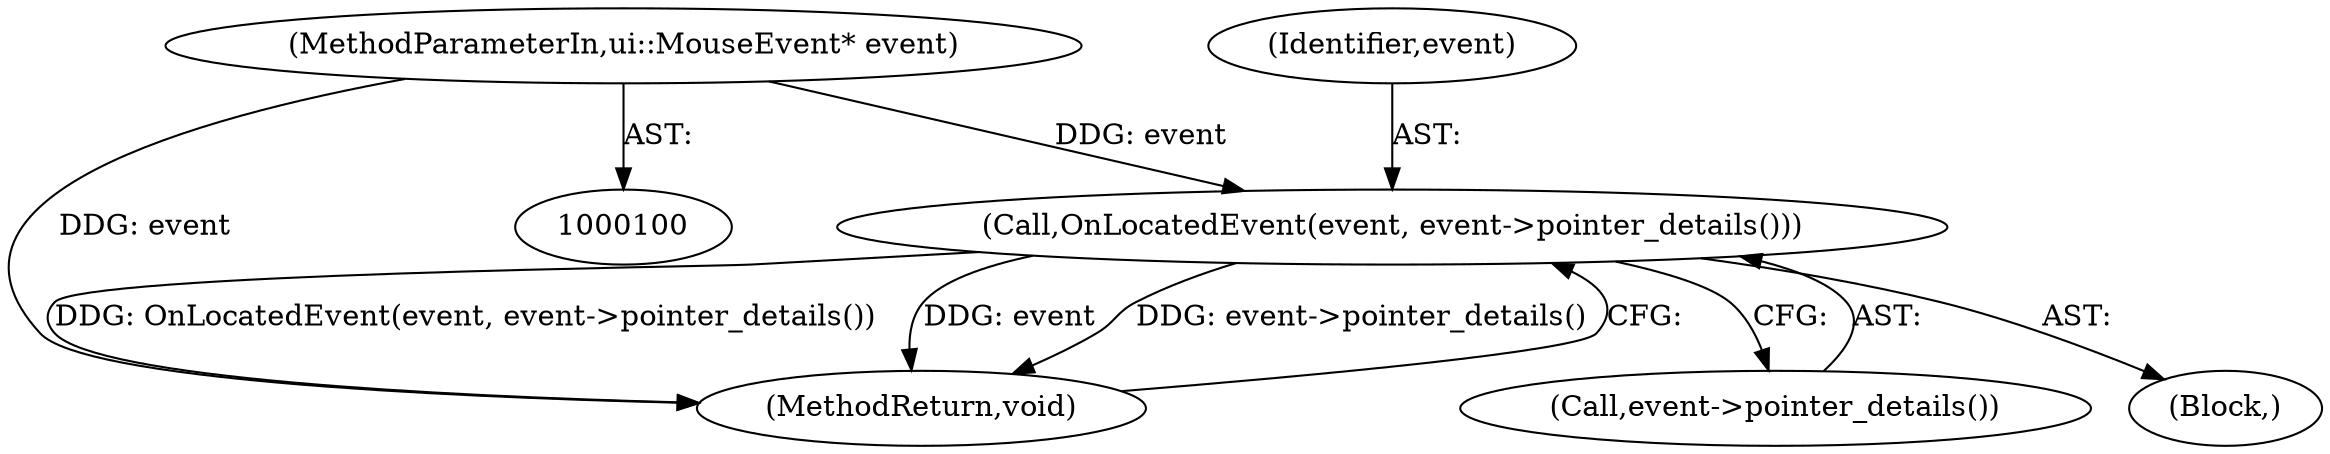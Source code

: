digraph "0_Chrome_62b8b6e168a12263aab6b88dbef0b900cc37309f_8@pointer" {
"1000103" [label="(Call,OnLocatedEvent(event, event->pointer_details()))"];
"1000101" [label="(MethodParameterIn,ui::MouseEvent* event)"];
"1000103" [label="(Call,OnLocatedEvent(event, event->pointer_details()))"];
"1000102" [label="(Block,)"];
"1000104" [label="(Identifier,event)"];
"1000106" [label="(MethodReturn,void)"];
"1000101" [label="(MethodParameterIn,ui::MouseEvent* event)"];
"1000105" [label="(Call,event->pointer_details())"];
"1000103" -> "1000102"  [label="AST: "];
"1000103" -> "1000105"  [label="CFG: "];
"1000104" -> "1000103"  [label="AST: "];
"1000105" -> "1000103"  [label="AST: "];
"1000106" -> "1000103"  [label="CFG: "];
"1000103" -> "1000106"  [label="DDG: OnLocatedEvent(event, event->pointer_details())"];
"1000103" -> "1000106"  [label="DDG: event"];
"1000103" -> "1000106"  [label="DDG: event->pointer_details()"];
"1000101" -> "1000103"  [label="DDG: event"];
"1000101" -> "1000100"  [label="AST: "];
"1000101" -> "1000106"  [label="DDG: event"];
}
